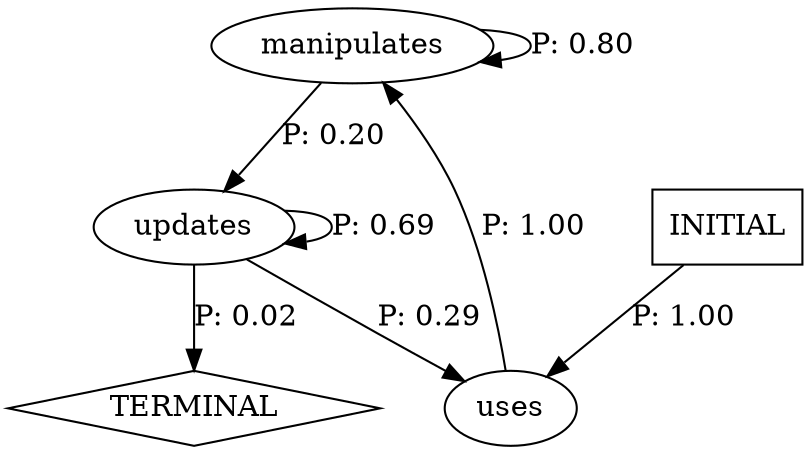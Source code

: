 digraph G {
  0 [label="manipulates"];
  1 [label="updates"];
  2 [label="uses"];
  3 [label="TERMINAL",shape=diamond];
  4 [label="INITIAL",shape=box];
0->0 [label="P: 0.80"];
0->1 [label="P: 0.20"];
1->1 [label="P: 0.69"];
1->2 [label="P: 0.29"];
1->3 [label="P: 0.02"];
2->0 [label="P: 1.00"];
4->2 [label="P: 1.00"];
}
